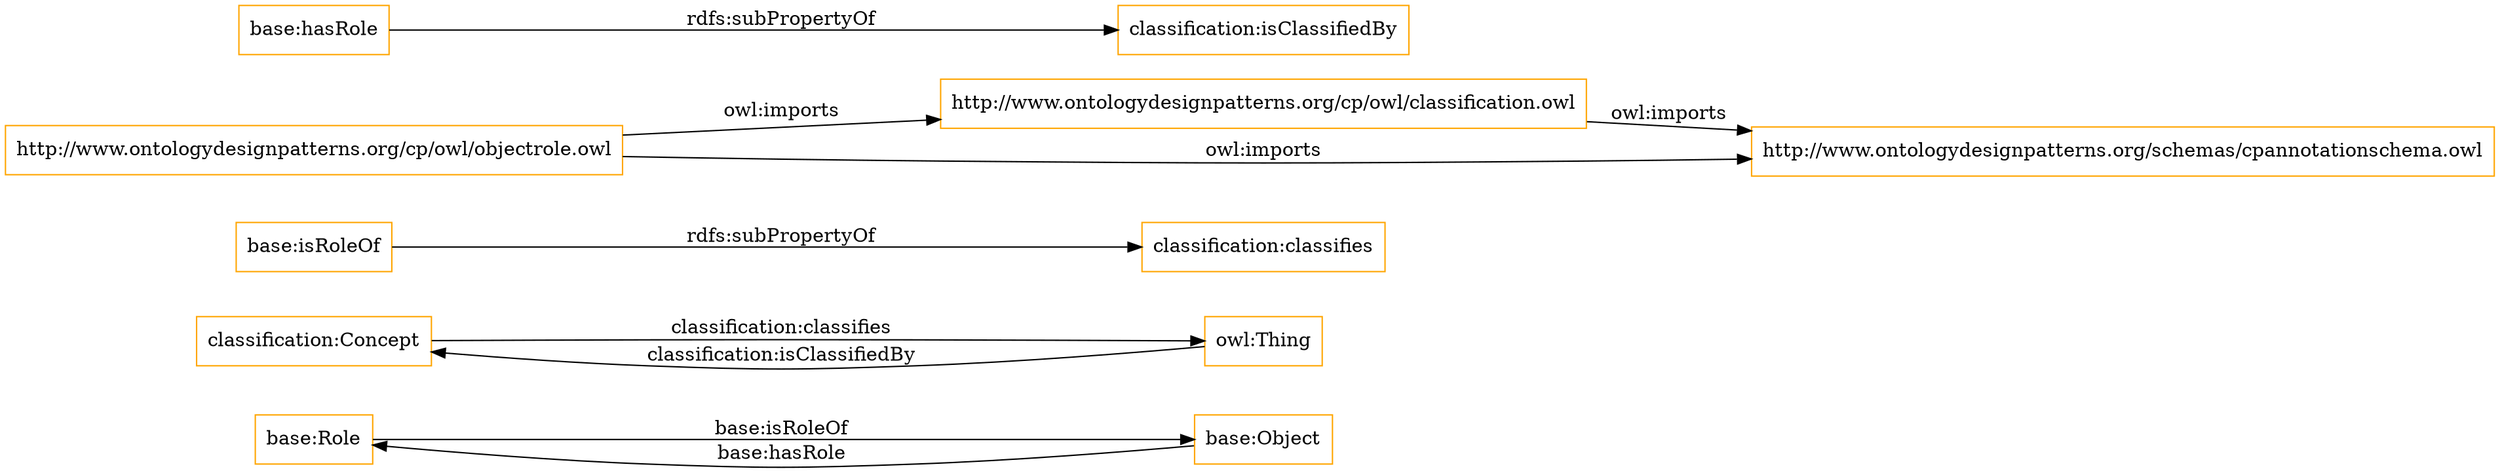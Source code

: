 digraph ar2dtool_diagram { 
rankdir=LR;
size="1501"
node [shape = rectangle, color="orange"]; "base:Role" "base:Object" "classification:Concept" "owl:Thing" ; /*classes style*/
	"base:isRoleOf" -> "classification:classifies" [ label = "rdfs:subPropertyOf" ];
	"http://www.ontologydesignpatterns.org/cp/owl/objectrole.owl" -> "http://www.ontologydesignpatterns.org/cp/owl/classification.owl" [ label = "owl:imports" ];
	"http://www.ontologydesignpatterns.org/cp/owl/objectrole.owl" -> "http://www.ontologydesignpatterns.org/schemas/cpannotationschema.owl" [ label = "owl:imports" ];
	"base:hasRole" -> "classification:isClassifiedBy" [ label = "rdfs:subPropertyOf" ];
	"http://www.ontologydesignpatterns.org/cp/owl/classification.owl" -> "http://www.ontologydesignpatterns.org/schemas/cpannotationschema.owl" [ label = "owl:imports" ];
	"classification:Concept" -> "owl:Thing" [ label = "classification:classifies" ];
	"base:Object" -> "base:Role" [ label = "base:hasRole" ];
	"owl:Thing" -> "classification:Concept" [ label = "classification:isClassifiedBy" ];
	"base:Role" -> "base:Object" [ label = "base:isRoleOf" ];

}
